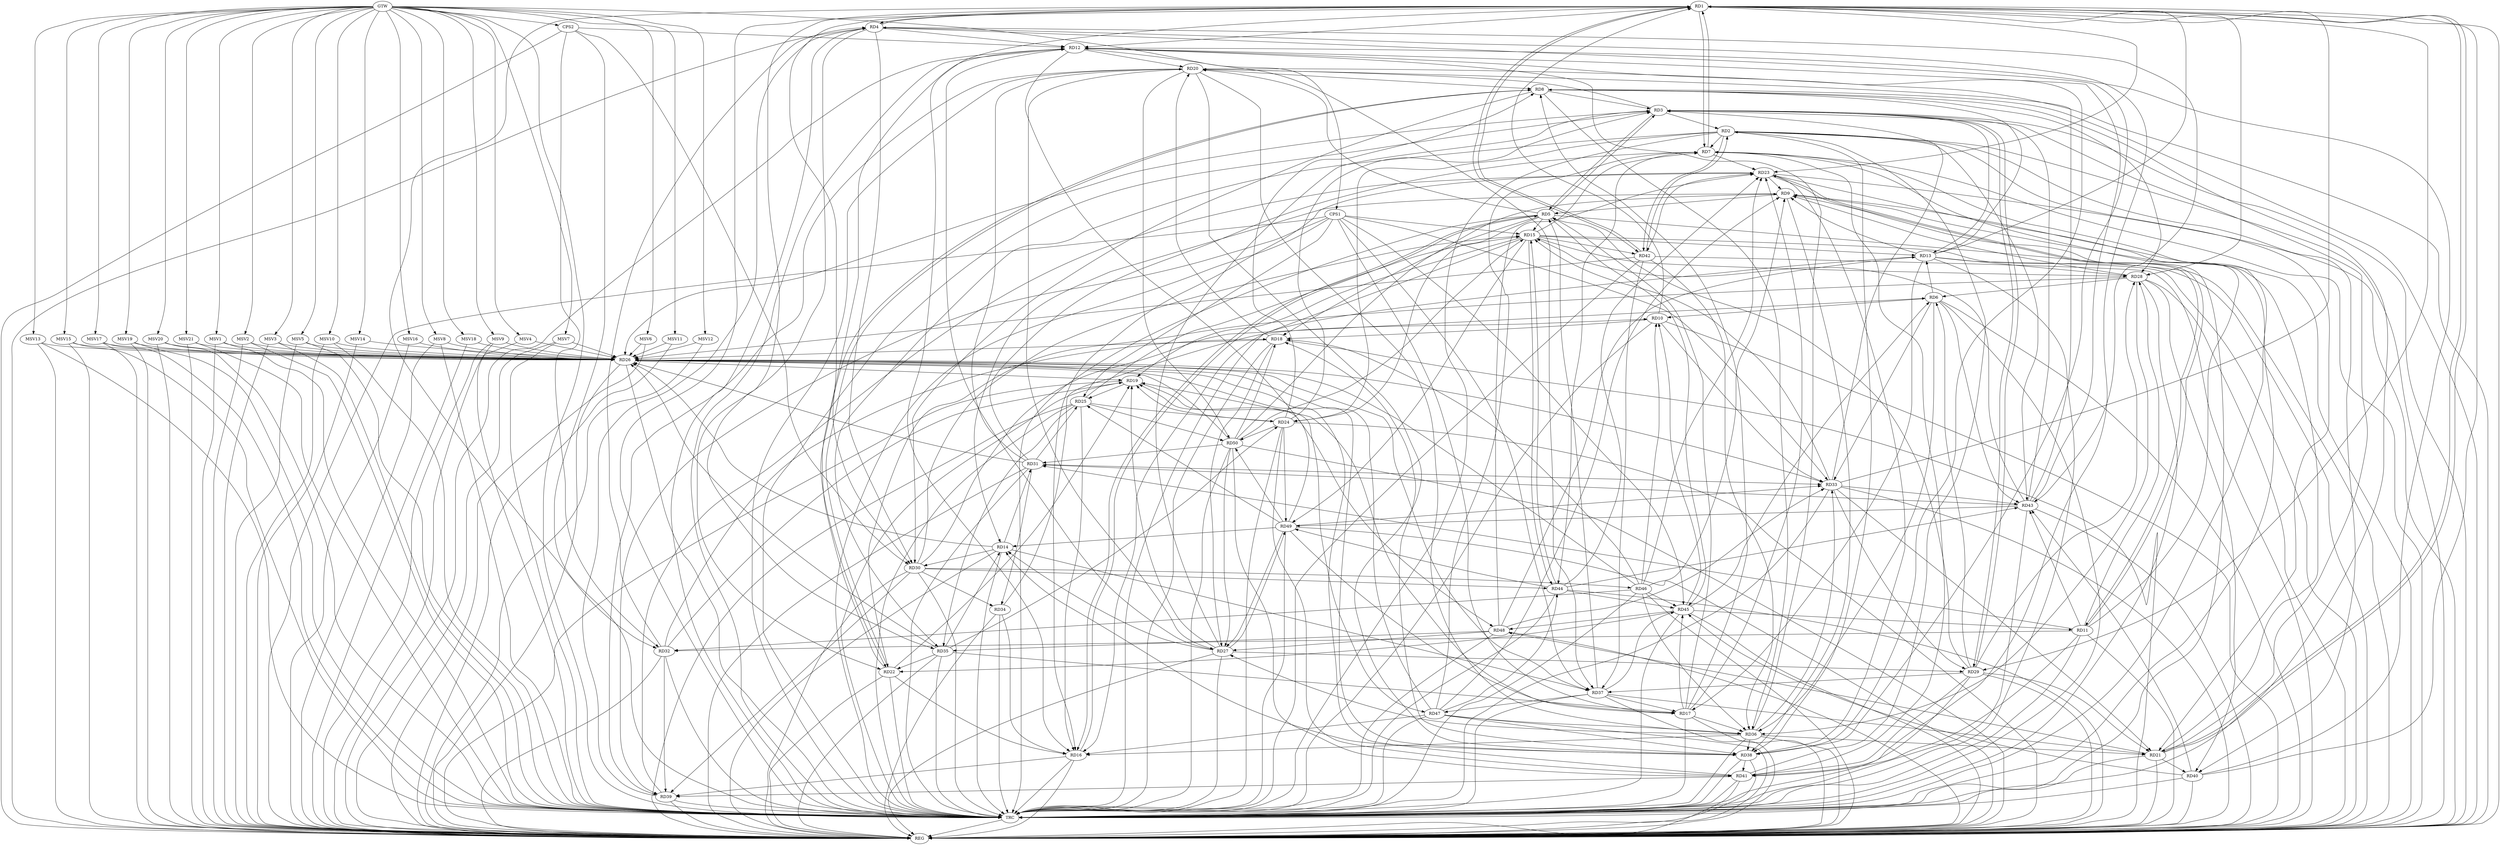 strict digraph G {
  RD1 [ label="RD1" ];
  RD2 [ label="RD2" ];
  RD3 [ label="RD3" ];
  RD4 [ label="RD4" ];
  RD5 [ label="RD5" ];
  RD6 [ label="RD6" ];
  RD7 [ label="RD7" ];
  RD8 [ label="RD8" ];
  RD9 [ label="RD9" ];
  RD10 [ label="RD10" ];
  RD11 [ label="RD11" ];
  RD12 [ label="RD12" ];
  RD13 [ label="RD13" ];
  RD14 [ label="RD14" ];
  RD15 [ label="RD15" ];
  RD16 [ label="RD16" ];
  RD17 [ label="RD17" ];
  RD18 [ label="RD18" ];
  RD19 [ label="RD19" ];
  RD20 [ label="RD20" ];
  RD21 [ label="RD21" ];
  RD22 [ label="RD22" ];
  RD23 [ label="RD23" ];
  RD24 [ label="RD24" ];
  RD25 [ label="RD25" ];
  RD26 [ label="RD26" ];
  RD27 [ label="RD27" ];
  RD28 [ label="RD28" ];
  RD29 [ label="RD29" ];
  RD30 [ label="RD30" ];
  RD31 [ label="RD31" ];
  RD32 [ label="RD32" ];
  RD33 [ label="RD33" ];
  RD34 [ label="RD34" ];
  RD35 [ label="RD35" ];
  RD36 [ label="RD36" ];
  RD37 [ label="RD37" ];
  RD38 [ label="RD38" ];
  RD39 [ label="RD39" ];
  RD40 [ label="RD40" ];
  RD41 [ label="RD41" ];
  RD42 [ label="RD42" ];
  RD43 [ label="RD43" ];
  RD44 [ label="RD44" ];
  RD45 [ label="RD45" ];
  RD46 [ label="RD46" ];
  RD47 [ label="RD47" ];
  RD48 [ label="RD48" ];
  RD49 [ label="RD49" ];
  RD50 [ label="RD50" ];
  CPS1 [ label="CPS1" ];
  CPS2 [ label="CPS2" ];
  GTW [ label="GTW" ];
  REG [ label="REG" ];
  TRC [ label="TRC" ];
  MSV1 [ label="MSV1" ];
  MSV2 [ label="MSV2" ];
  MSV3 [ label="MSV3" ];
  MSV4 [ label="MSV4" ];
  MSV5 [ label="MSV5" ];
  MSV6 [ label="MSV6" ];
  MSV7 [ label="MSV7" ];
  MSV8 [ label="MSV8" ];
  MSV9 [ label="MSV9" ];
  MSV10 [ label="MSV10" ];
  MSV11 [ label="MSV11" ];
  MSV12 [ label="MSV12" ];
  MSV13 [ label="MSV13" ];
  MSV14 [ label="MSV14" ];
  MSV15 [ label="MSV15" ];
  MSV16 [ label="MSV16" ];
  MSV17 [ label="MSV17" ];
  MSV18 [ label="MSV18" ];
  MSV19 [ label="MSV19" ];
  MSV20 [ label="MSV20" ];
  MSV21 [ label="MSV21" ];
  RD1 -> RD4;
  RD4 -> RD1;
  RD1 -> RD7;
  RD7 -> RD1;
  RD10 -> RD1;
  RD1 -> RD12;
  RD13 -> RD1;
  RD1 -> RD16;
  RD1 -> RD21;
  RD21 -> RD1;
  RD1 -> RD23;
  RD1 -> RD28;
  RD1 -> RD29;
  RD1 -> RD30;
  RD1 -> RD32;
  RD33 -> RD1;
  RD1 -> RD35;
  RD40 -> RD1;
  RD1 -> RD42;
  RD42 -> RD1;
  RD3 -> RD2;
  RD2 -> RD7;
  RD2 -> RD21;
  RD2 -> RD24;
  RD2 -> RD35;
  RD2 -> RD38;
  RD2 -> RD40;
  RD41 -> RD2;
  RD2 -> RD42;
  RD42 -> RD2;
  RD2 -> RD43;
  RD3 -> RD5;
  RD5 -> RD3;
  RD8 -> RD3;
  RD3 -> RD13;
  RD3 -> RD20;
  RD21 -> RD3;
  RD24 -> RD3;
  RD3 -> RD26;
  RD27 -> RD3;
  RD3 -> RD29;
  RD29 -> RD3;
  RD33 -> RD3;
  RD43 -> RD3;
  RD4 -> RD12;
  RD4 -> RD22;
  RD4 -> RD30;
  RD32 -> RD4;
  RD4 -> RD38;
  RD39 -> RD4;
  RD41 -> RD4;
  RD4 -> RD43;
  RD9 -> RD5;
  RD5 -> RD15;
  RD5 -> RD16;
  RD16 -> RD5;
  RD17 -> RD5;
  RD5 -> RD18;
  RD5 -> RD20;
  RD5 -> RD24;
  RD29 -> RD5;
  RD37 -> RD5;
  RD5 -> RD45;
  RD6 -> RD10;
  RD6 -> RD13;
  RD28 -> RD6;
  RD29 -> RD6;
  RD30 -> RD6;
  RD6 -> RD33;
  RD6 -> RD36;
  RD6 -> RD43;
  RD45 -> RD6;
  RD11 -> RD7;
  RD15 -> RD7;
  RD7 -> RD23;
  RD31 -> RD7;
  RD41 -> RD7;
  RD7 -> RD44;
  RD47 -> RD7;
  RD13 -> RD8;
  RD17 -> RD8;
  RD20 -> RD8;
  RD8 -> RD22;
  RD22 -> RD8;
  RD24 -> RD8;
  RD8 -> RD28;
  RD8 -> RD30;
  RD8 -> RD36;
  RD13 -> RD9;
  RD9 -> RD14;
  RD21 -> RD9;
  RD23 -> RD9;
  RD28 -> RD9;
  RD9 -> RD38;
  RD46 -> RD9;
  RD47 -> RD9;
  RD50 -> RD9;
  RD10 -> RD18;
  RD10 -> RD33;
  RD34 -> RD10;
  RD45 -> RD10;
  RD46 -> RD10;
  RD11 -> RD23;
  RD23 -> RD11;
  RD11 -> RD28;
  RD11 -> RD31;
  RD11 -> RD32;
  RD11 -> RD41;
  RD11 -> RD43;
  RD45 -> RD11;
  RD12 -> RD20;
  RD22 -> RD12;
  RD27 -> RD12;
  RD36 -> RD12;
  RD12 -> RD37;
  RD12 -> RD38;
  RD40 -> RD12;
  RD43 -> RD12;
  RD12 -> RD48;
  RD15 -> RD13;
  RD13 -> RD16;
  RD13 -> RD17;
  RD13 -> RD28;
  RD48 -> RD13;
  RD14 -> RD26;
  RD27 -> RD14;
  RD14 -> RD30;
  RD14 -> RD31;
  RD35 -> RD14;
  RD14 -> RD37;
  RD38 -> RD14;
  RD49 -> RD14;
  RD15 -> RD19;
  RD25 -> RD15;
  RD15 -> RD28;
  RD30 -> RD15;
  RD33 -> RD15;
  RD15 -> RD42;
  RD43 -> RD15;
  RD15 -> RD44;
  RD44 -> RD15;
  RD15 -> RD49;
  RD50 -> RD15;
  RD22 -> RD16;
  RD23 -> RD16;
  RD25 -> RD16;
  RD34 -> RD16;
  RD36 -> RD16;
  RD16 -> RD39;
  RD47 -> RD16;
  RD17 -> RD19;
  RD17 -> RD23;
  RD35 -> RD17;
  RD17 -> RD36;
  RD37 -> RD17;
  RD17 -> RD45;
  RD49 -> RD17;
  RD18 -> RD20;
  RD18 -> RD26;
  RD18 -> RD27;
  RD32 -> RD18;
  RD38 -> RD18;
  RD46 -> RD18;
  RD50 -> RD18;
  RD22 -> RD19;
  RD24 -> RD19;
  RD19 -> RD25;
  RD26 -> RD19;
  RD27 -> RD19;
  RD32 -> RD19;
  RD19 -> RD47;
  RD49 -> RD19;
  RD20 -> RD27;
  RD31 -> RD20;
  RD20 -> RD36;
  RD20 -> RD38;
  RD20 -> RD39;
  RD43 -> RD20;
  RD20 -> RD50;
  RD29 -> RD21;
  RD33 -> RD21;
  RD36 -> RD21;
  RD37 -> RD21;
  RD21 -> RD40;
  RD21 -> RD48;
  RD28 -> RD22;
  RD35 -> RD22;
  RD45 -> RD22;
  RD38 -> RD23;
  RD39 -> RD23;
  RD23 -> RD42;
  RD44 -> RD23;
  RD46 -> RD23;
  RD48 -> RD23;
  RD25 -> RD24;
  RD35 -> RD24;
  RD24 -> RD41;
  RD24 -> RD49;
  RD24 -> RD50;
  RD31 -> RD25;
  RD25 -> RD35;
  RD49 -> RD25;
  RD25 -> RD50;
  RD31 -> RD26;
  RD26 -> RD33;
  RD35 -> RD26;
  RD26 -> RD37;
  RD26 -> RD38;
  RD41 -> RD26;
  RD42 -> RD26;
  RD46 -> RD26;
  RD47 -> RD26;
  RD50 -> RD26;
  RD27 -> RD29;
  RD36 -> RD27;
  RD48 -> RD27;
  RD27 -> RD49;
  RD49 -> RD27;
  RD50 -> RD27;
  RD29 -> RD28;
  RD28 -> RD36;
  RD28 -> RD40;
  RD33 -> RD29;
  RD29 -> RD37;
  RD29 -> RD41;
  RD30 -> RD34;
  RD30 -> RD39;
  RD30 -> RD44;
  RD30 -> RD46;
  RD31 -> RD33;
  RD31 -> RD34;
  RD43 -> RD31;
  RD50 -> RD31;
  RD32 -> RD39;
  RD46 -> RD32;
  RD36 -> RD33;
  RD33 -> RD43;
  RD48 -> RD33;
  RD49 -> RD33;
  RD48 -> RD35;
  RD36 -> RD38;
  RD42 -> RD36;
  RD46 -> RD36;
  RD47 -> RD36;
  RD42 -> RD37;
  RD37 -> RD45;
  RD37 -> RD47;
  RD38 -> RD41;
  RD47 -> RD38;
  RD41 -> RD39;
  RD40 -> RD43;
  RD40 -> RD45;
  RD50 -> RD41;
  RD44 -> RD43;
  RD43 -> RD49;
  RD44 -> RD45;
  RD47 -> RD44;
  RD44 -> RD49;
  RD46 -> RD45;
  RD45 -> RD48;
  RD49 -> RD50;
  CPS1 -> RD15;
  CPS1 -> RD45;
  CPS1 -> RD37;
  CPS1 -> RD17;
  CPS1 -> RD25;
  CPS1 -> RD39;
  CPS1 -> RD33;
  CPS2 -> RD32;
  CPS2 -> RD30;
  CPS2 -> RD12;
  GTW -> CPS1;
  GTW -> CPS2;
  RD1 -> REG;
  RD2 -> REG;
  RD3 -> REG;
  RD4 -> REG;
  RD5 -> REG;
  RD6 -> REG;
  RD7 -> REG;
  RD8 -> REG;
  RD9 -> REG;
  RD10 -> REG;
  RD11 -> REG;
  RD12 -> REG;
  RD13 -> REG;
  RD14 -> REG;
  RD15 -> REG;
  RD16 -> REG;
  RD17 -> REG;
  RD18 -> REG;
  RD19 -> REG;
  RD20 -> REG;
  RD21 -> REG;
  RD22 -> REG;
  RD23 -> REG;
  RD24 -> REG;
  RD25 -> REG;
  RD26 -> REG;
  RD27 -> REG;
  RD28 -> REG;
  RD29 -> REG;
  RD30 -> REG;
  RD31 -> REG;
  RD32 -> REG;
  RD33 -> REG;
  RD34 -> REG;
  RD35 -> REG;
  RD36 -> REG;
  RD37 -> REG;
  RD38 -> REG;
  RD39 -> REG;
  RD40 -> REG;
  RD41 -> REG;
  RD42 -> REG;
  RD43 -> REG;
  RD44 -> REG;
  RD45 -> REG;
  RD46 -> REG;
  RD47 -> REG;
  RD48 -> REG;
  RD49 -> REG;
  RD50 -> REG;
  CPS1 -> REG;
  CPS2 -> REG;
  RD1 -> TRC;
  RD2 -> TRC;
  RD3 -> TRC;
  RD4 -> TRC;
  RD5 -> TRC;
  RD6 -> TRC;
  RD7 -> TRC;
  RD8 -> TRC;
  RD9 -> TRC;
  RD10 -> TRC;
  RD11 -> TRC;
  RD12 -> TRC;
  RD13 -> TRC;
  RD14 -> TRC;
  RD15 -> TRC;
  RD16 -> TRC;
  RD17 -> TRC;
  RD18 -> TRC;
  RD19 -> TRC;
  RD20 -> TRC;
  RD21 -> TRC;
  RD22 -> TRC;
  RD23 -> TRC;
  RD24 -> TRC;
  RD25 -> TRC;
  RD26 -> TRC;
  RD27 -> TRC;
  RD28 -> TRC;
  RD29 -> TRC;
  RD30 -> TRC;
  RD31 -> TRC;
  RD32 -> TRC;
  RD33 -> TRC;
  RD34 -> TRC;
  RD35 -> TRC;
  RD36 -> TRC;
  RD37 -> TRC;
  RD38 -> TRC;
  RD39 -> TRC;
  RD40 -> TRC;
  RD41 -> TRC;
  RD42 -> TRC;
  RD43 -> TRC;
  RD44 -> TRC;
  RD45 -> TRC;
  RD46 -> TRC;
  RD47 -> TRC;
  RD48 -> TRC;
  RD49 -> TRC;
  RD50 -> TRC;
  CPS1 -> TRC;
  CPS2 -> TRC;
  GTW -> TRC;
  TRC -> REG;
  MSV1 -> RD26;
  MSV2 -> RD26;
  MSV3 -> RD26;
  MSV4 -> RD26;
  MSV5 -> RD26;
  GTW -> MSV1;
  MSV1 -> REG;
  MSV1 -> TRC;
  GTW -> MSV2;
  MSV2 -> REG;
  MSV2 -> TRC;
  GTW -> MSV3;
  MSV3 -> REG;
  MSV3 -> TRC;
  GTW -> MSV4;
  MSV4 -> REG;
  GTW -> MSV5;
  MSV5 -> REG;
  MSV5 -> TRC;
  MSV6 -> RD26;
  GTW -> MSV6;
  MSV6 -> REG;
  MSV7 -> RD26;
  MSV8 -> RD26;
  GTW -> MSV7;
  MSV7 -> REG;
  MSV7 -> TRC;
  GTW -> MSV8;
  MSV8 -> REG;
  MSV8 -> TRC;
  MSV9 -> RD26;
  MSV10 -> RD26;
  GTW -> MSV9;
  MSV9 -> REG;
  MSV9 -> TRC;
  GTW -> MSV10;
  MSV10 -> REG;
  MSV10 -> TRC;
  MSV11 -> RD26;
  GTW -> MSV11;
  MSV11 -> REG;
  MSV12 -> RD26;
  MSV13 -> RD26;
  GTW -> MSV12;
  MSV12 -> REG;
  GTW -> MSV13;
  MSV13 -> REG;
  MSV13 -> TRC;
  MSV14 -> RD26;
  MSV15 -> RD26;
  MSV16 -> RD26;
  GTW -> MSV14;
  MSV14 -> REG;
  GTW -> MSV15;
  MSV15 -> REG;
  MSV15 -> TRC;
  GTW -> MSV16;
  MSV16 -> REG;
  MSV17 -> RD26;
  GTW -> MSV17;
  MSV17 -> REG;
  MSV17 -> TRC;
  MSV18 -> RD26;
  MSV19 -> RD26;
  GTW -> MSV18;
  MSV18 -> REG;
  GTW -> MSV19;
  MSV19 -> REG;
  MSV19 -> TRC;
  MSV20 -> RD26;
  MSV21 -> RD26;
  GTW -> MSV20;
  MSV20 -> REG;
  MSV20 -> TRC;
  GTW -> MSV21;
  MSV21 -> REG;
  MSV21 -> TRC;
}
